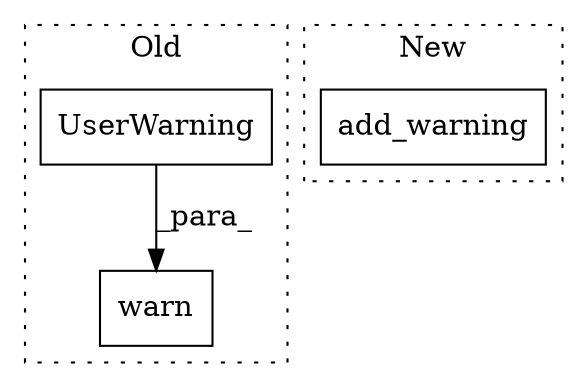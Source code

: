 digraph G {
subgraph cluster0 {
1 [label="warn" a="32" s="7398,7417" l="5,1" shape="box"];
3 [label="UserWarning" a="32" s="7403,7416" l="12,1" shape="box"];
label = "Old";
style="dotted";
}
subgraph cluster1 {
2 [label="add_warning" a="32" s="7316,7329" l="12,1" shape="box"];
label = "New";
style="dotted";
}
3 -> 1 [label="_para_"];
}